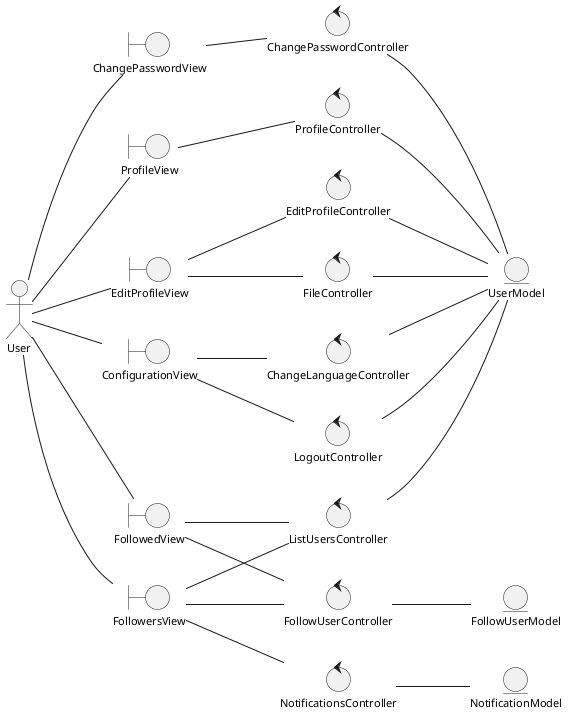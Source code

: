 @startuml analysisClassDiagramUserManagement
skinparam style strictuml
left to right direction
skinparam defaultTextAlignment center
skinparam defaultFontSize 11

actor "User" as user

entity "UserModel" as userModel
entity "FollowUserModel" as followUserModel
entity "NotificationModel" as notificationModel

boundary "ProfileView" as profileView
boundary "EditProfileView" as editProfileView
boundary "ConfigurationView" as configurationView
boundary "ChangePasswordView" as changePasswordView
boundary "FollowersView" as followersView
boundary "FollowedView" as followedView

control "ProfileController" as profileController
control "EditProfileController" as editProfileController
control "ChangeLanguageController" as changeLanguageController
control "ChangePasswordController" as changePasswordController
control "ListUsersController" as listUsersController
control "LogoutController" as logoutController
control "FileController" as fileController
control "LogoutController" as logoutController
control "FollowUserController" as followUserController
control "NotificationsController" as notificationsController

user -- profileView
user -- editProfileView
user -- configurationView
user -- changePasswordView
user -- followersView
user -- followedView

profileView -- profileController
editProfileView -- editProfileController
editProfileView -- fileController
configurationView -- changeLanguageController
configurationView -- logoutController
changePasswordView -- changePasswordController
followersView -- listUsersController
followersView -- followUserController
followersView -- notificationsController
followedView -- listUsersController
followedView -- followUserController
profileController -- userModel
editProfileController -- userModel
changeLanguageController -- userModel
changePasswordController -- userModel
listUsersController -- userModel
logoutController -- userModel
fileController -- userModel
followUserController -- followUserModel
notificationsController -- notificationModel

@enduml